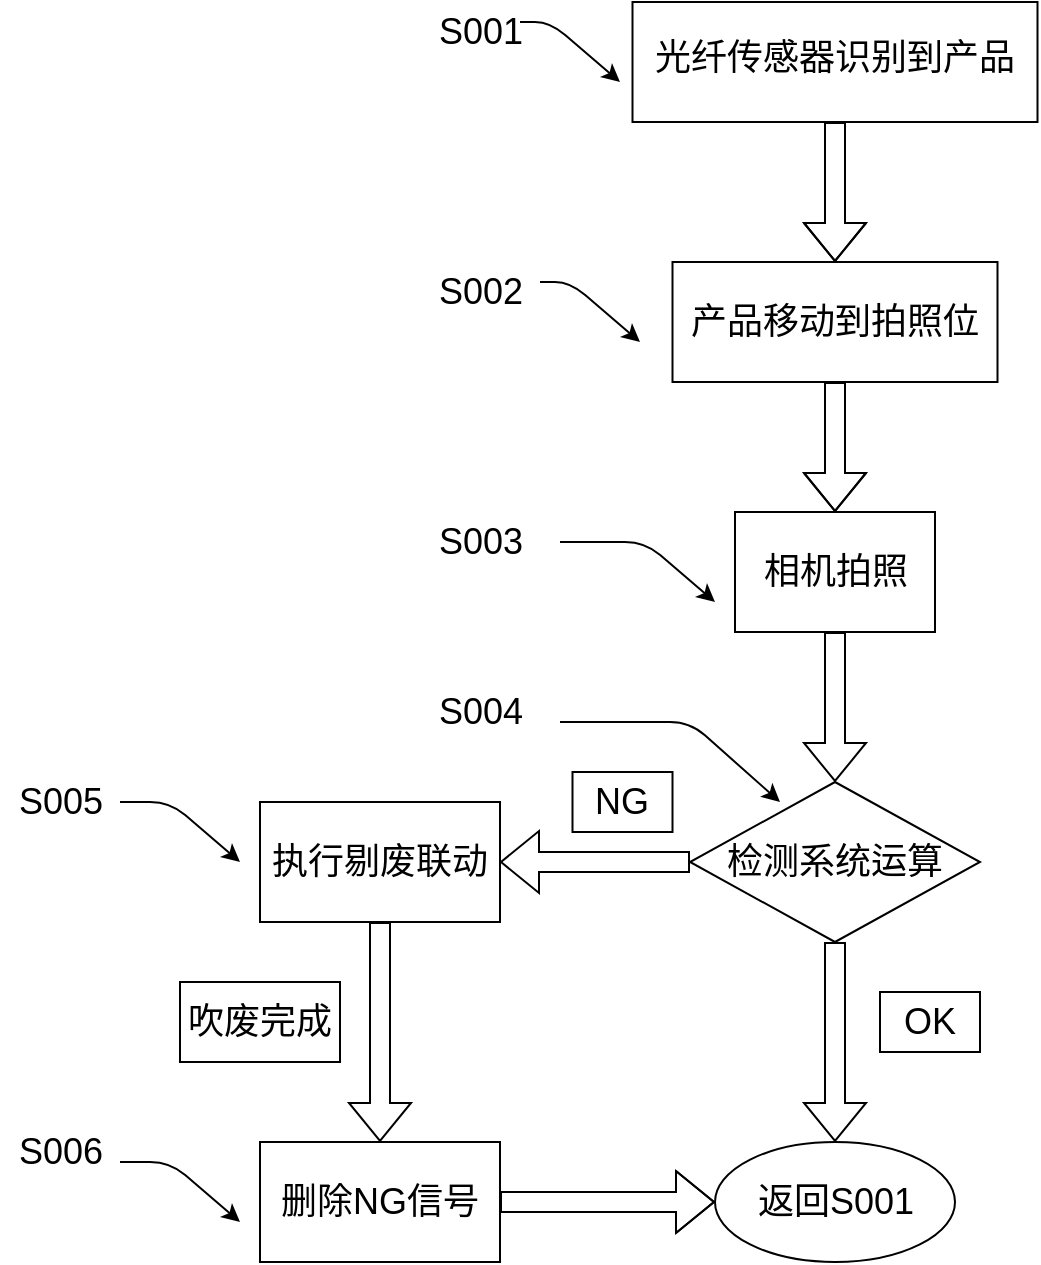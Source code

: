 <mxfile version="15.3.8" type="github">
  <diagram id="C5RBs43oDa-KdzZeNtuy" name="Page-1">
    <mxGraphModel dx="2249" dy="762" grid="1" gridSize="10" guides="1" tooltips="1" connect="1" arrows="1" fold="1" page="1" pageScale="1" pageWidth="827" pageHeight="1169" math="0" shadow="0">
      <root>
        <mxCell id="WIyWlLk6GJQsqaUBKTNV-0" />
        <mxCell id="WIyWlLk6GJQsqaUBKTNV-1" parent="WIyWlLk6GJQsqaUBKTNV-0" />
        <mxCell id="UyuXijGocPgXr72VuJAN-53" value="" style="edgeStyle=elbowEdgeStyle;shape=flexArrow;rounded=0;orthogonalLoop=1;jettySize=auto;html=1;fontSize=18;" edge="1" parent="WIyWlLk6GJQsqaUBKTNV-1" source="UyuXijGocPgXr72VuJAN-4" target="UyuXijGocPgXr72VuJAN-52">
          <mxGeometry relative="1" as="geometry" />
        </mxCell>
        <mxCell id="UyuXijGocPgXr72VuJAN-4" value="光纤传感器识别到产品" style="whiteSpace=wrap;html=1;shadow=0;strokeWidth=1;spacing=6;spacingTop=-4;fontSize=18;" vertex="1" parent="WIyWlLk6GJQsqaUBKTNV-1">
          <mxGeometry x="116.25" y="170" width="202.5" height="60" as="geometry" />
        </mxCell>
        <mxCell id="UyuXijGocPgXr72VuJAN-14" value="" style="edgeStyle=orthogonalEdgeStyle;shape=flexArrow;rounded=0;orthogonalLoop=1;jettySize=auto;html=1;fontSize=18;" edge="1" parent="WIyWlLk6GJQsqaUBKTNV-1" source="UyuXijGocPgXr72VuJAN-9" target="UyuXijGocPgXr72VuJAN-13">
          <mxGeometry relative="1" as="geometry" />
        </mxCell>
        <mxCell id="UyuXijGocPgXr72VuJAN-9" value="相机拍照" style="whiteSpace=wrap;html=1;fontSize=18;" vertex="1" parent="WIyWlLk6GJQsqaUBKTNV-1">
          <mxGeometry x="167.5" y="425" width="100" height="60" as="geometry" />
        </mxCell>
        <mxCell id="UyuXijGocPgXr72VuJAN-17" value="" style="edgeStyle=orthogonalEdgeStyle;shape=flexArrow;rounded=0;orthogonalLoop=1;jettySize=auto;html=1;entryX=0.5;entryY=0;entryDx=0;entryDy=0;fontSize=18;" edge="1" parent="WIyWlLk6GJQsqaUBKTNV-1" source="UyuXijGocPgXr72VuJAN-13" target="UyuXijGocPgXr72VuJAN-49">
          <mxGeometry relative="1" as="geometry">
            <mxPoint x="220" y="710" as="targetPoint" />
          </mxGeometry>
        </mxCell>
        <mxCell id="UyuXijGocPgXr72VuJAN-21" value="" style="edgeStyle=orthogonalEdgeStyle;shape=flexArrow;rounded=0;orthogonalLoop=1;jettySize=auto;html=1;fontSize=18;" edge="1" parent="WIyWlLk6GJQsqaUBKTNV-1" source="UyuXijGocPgXr72VuJAN-13" target="UyuXijGocPgXr72VuJAN-20">
          <mxGeometry relative="1" as="geometry" />
        </mxCell>
        <mxCell id="UyuXijGocPgXr72VuJAN-13" value="检测系统运算" style="rhombus;whiteSpace=wrap;html=1;fontSize=18;" vertex="1" parent="WIyWlLk6GJQsqaUBKTNV-1">
          <mxGeometry x="145" y="560" width="145" height="80" as="geometry" />
        </mxCell>
        <mxCell id="UyuXijGocPgXr72VuJAN-19" value="OK" style="rounded=0;whiteSpace=wrap;html=1;fontSize=18;" vertex="1" parent="WIyWlLk6GJQsqaUBKTNV-1">
          <mxGeometry x="240" y="665" width="50" height="30" as="geometry" />
        </mxCell>
        <mxCell id="UyuXijGocPgXr72VuJAN-24" value="" style="edgeStyle=orthogonalEdgeStyle;shape=flexArrow;rounded=0;orthogonalLoop=1;jettySize=auto;html=1;fontSize=18;" edge="1" parent="WIyWlLk6GJQsqaUBKTNV-1" source="UyuXijGocPgXr72VuJAN-20" target="UyuXijGocPgXr72VuJAN-23">
          <mxGeometry relative="1" as="geometry" />
        </mxCell>
        <mxCell id="UyuXijGocPgXr72VuJAN-20" value="执行剔废联动" style="whiteSpace=wrap;html=1;fontSize=18;" vertex="1" parent="WIyWlLk6GJQsqaUBKTNV-1">
          <mxGeometry x="-70" y="570" width="120" height="60" as="geometry" />
        </mxCell>
        <mxCell id="UyuXijGocPgXr72VuJAN-22" value="NG" style="rounded=0;whiteSpace=wrap;html=1;fontSize=18;" vertex="1" parent="WIyWlLk6GJQsqaUBKTNV-1">
          <mxGeometry x="86.25" y="555" width="50" height="30" as="geometry" />
        </mxCell>
        <mxCell id="UyuXijGocPgXr72VuJAN-57" value="" style="edgeStyle=elbowEdgeStyle;shape=flexArrow;rounded=0;orthogonalLoop=1;jettySize=auto;html=1;fontSize=18;" edge="1" parent="WIyWlLk6GJQsqaUBKTNV-1" source="UyuXijGocPgXr72VuJAN-23" target="UyuXijGocPgXr72VuJAN-49">
          <mxGeometry relative="1" as="geometry" />
        </mxCell>
        <mxCell id="UyuXijGocPgXr72VuJAN-23" value="删除NG信号" style="whiteSpace=wrap;html=1;fontSize=18;" vertex="1" parent="WIyWlLk6GJQsqaUBKTNV-1">
          <mxGeometry x="-70" y="740" width="120" height="60" as="geometry" />
        </mxCell>
        <mxCell id="UyuXijGocPgXr72VuJAN-25" value="吹废完成" style="rounded=0;whiteSpace=wrap;html=1;fontSize=18;" vertex="1" parent="WIyWlLk6GJQsqaUBKTNV-1">
          <mxGeometry x="-110" y="660" width="80" height="40" as="geometry" />
        </mxCell>
        <mxCell id="UyuXijGocPgXr72VuJAN-33" value="" style="endArrow=classic;html=1;fontSize=18;" edge="1" parent="WIyWlLk6GJQsqaUBKTNV-1">
          <mxGeometry width="50" height="50" relative="1" as="geometry">
            <mxPoint x="-140" y="570" as="sourcePoint" />
            <mxPoint x="-80" y="600" as="targetPoint" />
            <Array as="points">
              <mxPoint x="-115" y="570" />
            </Array>
          </mxGeometry>
        </mxCell>
        <mxCell id="UyuXijGocPgXr72VuJAN-35" value="" style="endArrow=classic;html=1;fontSize=18;" edge="1" parent="WIyWlLk6GJQsqaUBKTNV-1">
          <mxGeometry width="50" height="50" relative="1" as="geometry">
            <mxPoint x="80" y="530" as="sourcePoint" />
            <mxPoint x="190" y="570" as="targetPoint" />
            <Array as="points">
              <mxPoint x="145" y="530" />
            </Array>
          </mxGeometry>
        </mxCell>
        <mxCell id="UyuXijGocPgXr72VuJAN-37" value="" style="endArrow=classic;html=1;fontSize=18;" edge="1" parent="WIyWlLk6GJQsqaUBKTNV-1">
          <mxGeometry width="50" height="50" relative="1" as="geometry">
            <mxPoint x="-140" y="750" as="sourcePoint" />
            <mxPoint x="-80" y="780" as="targetPoint" />
            <Array as="points">
              <mxPoint x="-115" y="750" />
            </Array>
          </mxGeometry>
        </mxCell>
        <mxCell id="UyuXijGocPgXr72VuJAN-38" value="" style="endArrow=classic;html=1;fontSize=18;" edge="1" parent="WIyWlLk6GJQsqaUBKTNV-1">
          <mxGeometry width="50" height="50" relative="1" as="geometry">
            <mxPoint x="80" y="440" as="sourcePoint" />
            <mxPoint x="157.5" y="470" as="targetPoint" />
            <Array as="points">
              <mxPoint x="122.5" y="440" />
            </Array>
          </mxGeometry>
        </mxCell>
        <mxCell id="UyuXijGocPgXr72VuJAN-39" value="" style="endArrow=classic;html=1;fontSize=18;exitX=1;exitY=0.333;exitDx=0;exitDy=0;exitPerimeter=0;" edge="1" parent="WIyWlLk6GJQsqaUBKTNV-1" source="UyuXijGocPgXr72VuJAN-44">
          <mxGeometry width="50" height="50" relative="1" as="geometry">
            <mxPoint x="60" y="310" as="sourcePoint" />
            <mxPoint x="120" y="340" as="targetPoint" />
            <Array as="points">
              <mxPoint x="85" y="310" />
            </Array>
          </mxGeometry>
        </mxCell>
        <mxCell id="UyuXijGocPgXr72VuJAN-43" value="S001" style="text;html=1;resizable=0;autosize=1;align=center;verticalAlign=middle;points=[];fillColor=none;strokeColor=none;rounded=0;fontSize=18;" vertex="1" parent="WIyWlLk6GJQsqaUBKTNV-1">
          <mxGeometry x="10" y="170" width="60" height="30" as="geometry" />
        </mxCell>
        <mxCell id="UyuXijGocPgXr72VuJAN-44" value="S002" style="text;html=1;resizable=0;autosize=1;align=center;verticalAlign=middle;points=[];fillColor=none;strokeColor=none;rounded=0;fontSize=18;" vertex="1" parent="WIyWlLk6GJQsqaUBKTNV-1">
          <mxGeometry x="10" y="300" width="60" height="30" as="geometry" />
        </mxCell>
        <mxCell id="UyuXijGocPgXr72VuJAN-45" value="S003" style="text;html=1;resizable=0;autosize=1;align=center;verticalAlign=middle;points=[];fillColor=none;strokeColor=none;rounded=0;fontSize=18;" vertex="1" parent="WIyWlLk6GJQsqaUBKTNV-1">
          <mxGeometry x="10" y="425" width="60" height="30" as="geometry" />
        </mxCell>
        <mxCell id="UyuXijGocPgXr72VuJAN-46" value="S004" style="text;html=1;resizable=0;autosize=1;align=center;verticalAlign=middle;points=[];fillColor=none;strokeColor=none;rounded=0;fontSize=18;" vertex="1" parent="WIyWlLk6GJQsqaUBKTNV-1">
          <mxGeometry x="10" y="510" width="60" height="30" as="geometry" />
        </mxCell>
        <mxCell id="UyuXijGocPgXr72VuJAN-47" value="S006" style="text;html=1;resizable=0;autosize=1;align=center;verticalAlign=middle;points=[];fillColor=none;strokeColor=none;rounded=0;fontSize=18;" vertex="1" parent="WIyWlLk6GJQsqaUBKTNV-1">
          <mxGeometry x="-200" y="730" width="60" height="30" as="geometry" />
        </mxCell>
        <mxCell id="UyuXijGocPgXr72VuJAN-49" value="返回S001" style="ellipse;whiteSpace=wrap;html=1;rounded=0;fontSize=18;" vertex="1" parent="WIyWlLk6GJQsqaUBKTNV-1">
          <mxGeometry x="157.5" y="740" width="120" height="60" as="geometry" />
        </mxCell>
        <mxCell id="UyuXijGocPgXr72VuJAN-54" value="" style="edgeStyle=elbowEdgeStyle;shape=flexArrow;rounded=0;orthogonalLoop=1;jettySize=auto;html=1;fontSize=18;" edge="1" parent="WIyWlLk6GJQsqaUBKTNV-1" source="UyuXijGocPgXr72VuJAN-52" target="UyuXijGocPgXr72VuJAN-9">
          <mxGeometry relative="1" as="geometry" />
        </mxCell>
        <mxCell id="UyuXijGocPgXr72VuJAN-52" value="产品移动到拍照位" style="whiteSpace=wrap;html=1;fontSize=18;" vertex="1" parent="WIyWlLk6GJQsqaUBKTNV-1">
          <mxGeometry x="136.25" y="300" width="162.5" height="60" as="geometry" />
        </mxCell>
        <mxCell id="UyuXijGocPgXr72VuJAN-55" value="" style="endArrow=classic;html=1;fontSize=18;" edge="1" parent="WIyWlLk6GJQsqaUBKTNV-1">
          <mxGeometry width="50" height="50" relative="1" as="geometry">
            <mxPoint x="60" y="180" as="sourcePoint" />
            <mxPoint x="110" y="210" as="targetPoint" />
            <Array as="points">
              <mxPoint x="75" y="180" />
            </Array>
          </mxGeometry>
        </mxCell>
        <mxCell id="UyuXijGocPgXr72VuJAN-56" value="S005" style="text;html=1;resizable=0;autosize=1;align=center;verticalAlign=middle;points=[];fillColor=none;strokeColor=none;rounded=0;fontSize=18;" vertex="1" parent="WIyWlLk6GJQsqaUBKTNV-1">
          <mxGeometry x="-200" y="555" width="60" height="30" as="geometry" />
        </mxCell>
      </root>
    </mxGraphModel>
  </diagram>
</mxfile>
